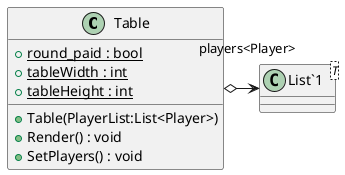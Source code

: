 @startuml
class Table {
    + {static} round_paid : bool
    + {static} tableWidth : int
    + {static} tableHeight : int
    + Table(PlayerList:List<Player>)
    + Render() : void
    + SetPlayers() : void
}
class "List`1"<T> {
}
Table o-> "players<Player>" "List`1"
@enduml
